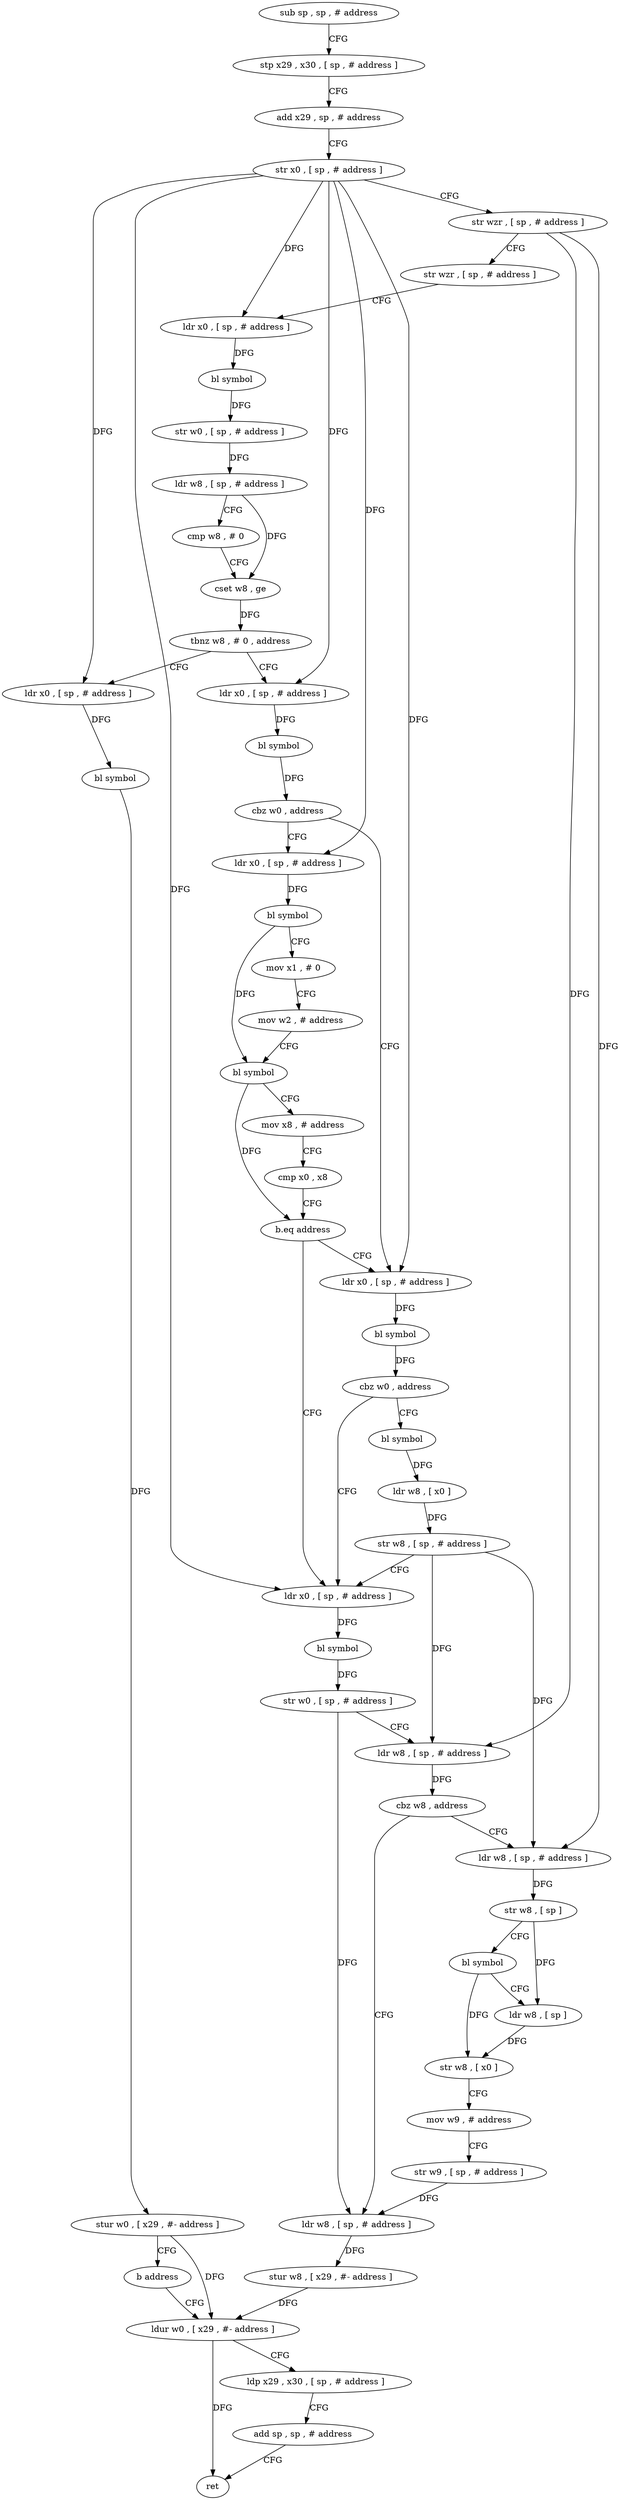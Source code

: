 digraph "func" {
"4241692" [label = "sub sp , sp , # address" ]
"4241696" [label = "stp x29 , x30 , [ sp , # address ]" ]
"4241700" [label = "add x29 , sp , # address" ]
"4241704" [label = "str x0 , [ sp , # address ]" ]
"4241708" [label = "str wzr , [ sp , # address ]" ]
"4241712" [label = "str wzr , [ sp , # address ]" ]
"4241716" [label = "ldr x0 , [ sp , # address ]" ]
"4241720" [label = "bl symbol" ]
"4241724" [label = "str w0 , [ sp , # address ]" ]
"4241728" [label = "ldr w8 , [ sp , # address ]" ]
"4241732" [label = "cmp w8 , # 0" ]
"4241736" [label = "cset w8 , ge" ]
"4241740" [label = "tbnz w8 , # 0 , address" ]
"4241760" [label = "ldr x0 , [ sp , # address ]" ]
"4241744" [label = "ldr x0 , [ sp , # address ]" ]
"4241764" [label = "bl symbol" ]
"4241768" [label = "cbz w0 , address" ]
"4241804" [label = "ldr x0 , [ sp , # address ]" ]
"4241772" [label = "ldr x0 , [ sp , # address ]" ]
"4241748" [label = "bl symbol" ]
"4241752" [label = "stur w0 , [ x29 , #- address ]" ]
"4241756" [label = "b address" ]
"4241884" [label = "ldur w0 , [ x29 , #- address ]" ]
"4241808" [label = "bl symbol" ]
"4241812" [label = "cbz w0 , address" ]
"4241828" [label = "ldr x0 , [ sp , # address ]" ]
"4241816" [label = "bl symbol" ]
"4241776" [label = "bl symbol" ]
"4241780" [label = "mov x1 , # 0" ]
"4241784" [label = "mov w2 , # address" ]
"4241788" [label = "bl symbol" ]
"4241792" [label = "mov x8 , # address" ]
"4241796" [label = "cmp x0 , x8" ]
"4241800" [label = "b.eq address" ]
"4241888" [label = "ldp x29 , x30 , [ sp , # address ]" ]
"4241892" [label = "add sp , sp , # address" ]
"4241896" [label = "ret" ]
"4241832" [label = "bl symbol" ]
"4241836" [label = "str w0 , [ sp , # address ]" ]
"4241840" [label = "ldr w8 , [ sp , # address ]" ]
"4241844" [label = "cbz w8 , address" ]
"4241876" [label = "ldr w8 , [ sp , # address ]" ]
"4241848" [label = "ldr w8 , [ sp , # address ]" ]
"4241820" [label = "ldr w8 , [ x0 ]" ]
"4241824" [label = "str w8 , [ sp , # address ]" ]
"4241880" [label = "stur w8 , [ x29 , #- address ]" ]
"4241852" [label = "str w8 , [ sp ]" ]
"4241856" [label = "bl symbol" ]
"4241860" [label = "ldr w8 , [ sp ]" ]
"4241864" [label = "str w8 , [ x0 ]" ]
"4241868" [label = "mov w9 , # address" ]
"4241872" [label = "str w9 , [ sp , # address ]" ]
"4241692" -> "4241696" [ label = "CFG" ]
"4241696" -> "4241700" [ label = "CFG" ]
"4241700" -> "4241704" [ label = "CFG" ]
"4241704" -> "4241708" [ label = "CFG" ]
"4241704" -> "4241716" [ label = "DFG" ]
"4241704" -> "4241760" [ label = "DFG" ]
"4241704" -> "4241744" [ label = "DFG" ]
"4241704" -> "4241804" [ label = "DFG" ]
"4241704" -> "4241772" [ label = "DFG" ]
"4241704" -> "4241828" [ label = "DFG" ]
"4241708" -> "4241712" [ label = "CFG" ]
"4241708" -> "4241840" [ label = "DFG" ]
"4241708" -> "4241848" [ label = "DFG" ]
"4241712" -> "4241716" [ label = "CFG" ]
"4241716" -> "4241720" [ label = "DFG" ]
"4241720" -> "4241724" [ label = "DFG" ]
"4241724" -> "4241728" [ label = "DFG" ]
"4241728" -> "4241732" [ label = "CFG" ]
"4241728" -> "4241736" [ label = "DFG" ]
"4241732" -> "4241736" [ label = "CFG" ]
"4241736" -> "4241740" [ label = "DFG" ]
"4241740" -> "4241760" [ label = "CFG" ]
"4241740" -> "4241744" [ label = "CFG" ]
"4241760" -> "4241764" [ label = "DFG" ]
"4241744" -> "4241748" [ label = "DFG" ]
"4241764" -> "4241768" [ label = "DFG" ]
"4241768" -> "4241804" [ label = "CFG" ]
"4241768" -> "4241772" [ label = "CFG" ]
"4241804" -> "4241808" [ label = "DFG" ]
"4241772" -> "4241776" [ label = "DFG" ]
"4241748" -> "4241752" [ label = "DFG" ]
"4241752" -> "4241756" [ label = "CFG" ]
"4241752" -> "4241884" [ label = "DFG" ]
"4241756" -> "4241884" [ label = "CFG" ]
"4241884" -> "4241888" [ label = "CFG" ]
"4241884" -> "4241896" [ label = "DFG" ]
"4241808" -> "4241812" [ label = "DFG" ]
"4241812" -> "4241828" [ label = "CFG" ]
"4241812" -> "4241816" [ label = "CFG" ]
"4241828" -> "4241832" [ label = "DFG" ]
"4241816" -> "4241820" [ label = "DFG" ]
"4241776" -> "4241780" [ label = "CFG" ]
"4241776" -> "4241788" [ label = "DFG" ]
"4241780" -> "4241784" [ label = "CFG" ]
"4241784" -> "4241788" [ label = "CFG" ]
"4241788" -> "4241792" [ label = "CFG" ]
"4241788" -> "4241800" [ label = "DFG" ]
"4241792" -> "4241796" [ label = "CFG" ]
"4241796" -> "4241800" [ label = "CFG" ]
"4241800" -> "4241828" [ label = "CFG" ]
"4241800" -> "4241804" [ label = "CFG" ]
"4241888" -> "4241892" [ label = "CFG" ]
"4241892" -> "4241896" [ label = "CFG" ]
"4241832" -> "4241836" [ label = "DFG" ]
"4241836" -> "4241840" [ label = "CFG" ]
"4241836" -> "4241876" [ label = "DFG" ]
"4241840" -> "4241844" [ label = "DFG" ]
"4241844" -> "4241876" [ label = "CFG" ]
"4241844" -> "4241848" [ label = "CFG" ]
"4241876" -> "4241880" [ label = "DFG" ]
"4241848" -> "4241852" [ label = "DFG" ]
"4241820" -> "4241824" [ label = "DFG" ]
"4241824" -> "4241828" [ label = "CFG" ]
"4241824" -> "4241840" [ label = "DFG" ]
"4241824" -> "4241848" [ label = "DFG" ]
"4241880" -> "4241884" [ label = "DFG" ]
"4241852" -> "4241856" [ label = "CFG" ]
"4241852" -> "4241860" [ label = "DFG" ]
"4241856" -> "4241860" [ label = "CFG" ]
"4241856" -> "4241864" [ label = "DFG" ]
"4241860" -> "4241864" [ label = "DFG" ]
"4241864" -> "4241868" [ label = "CFG" ]
"4241868" -> "4241872" [ label = "CFG" ]
"4241872" -> "4241876" [ label = "DFG" ]
}
